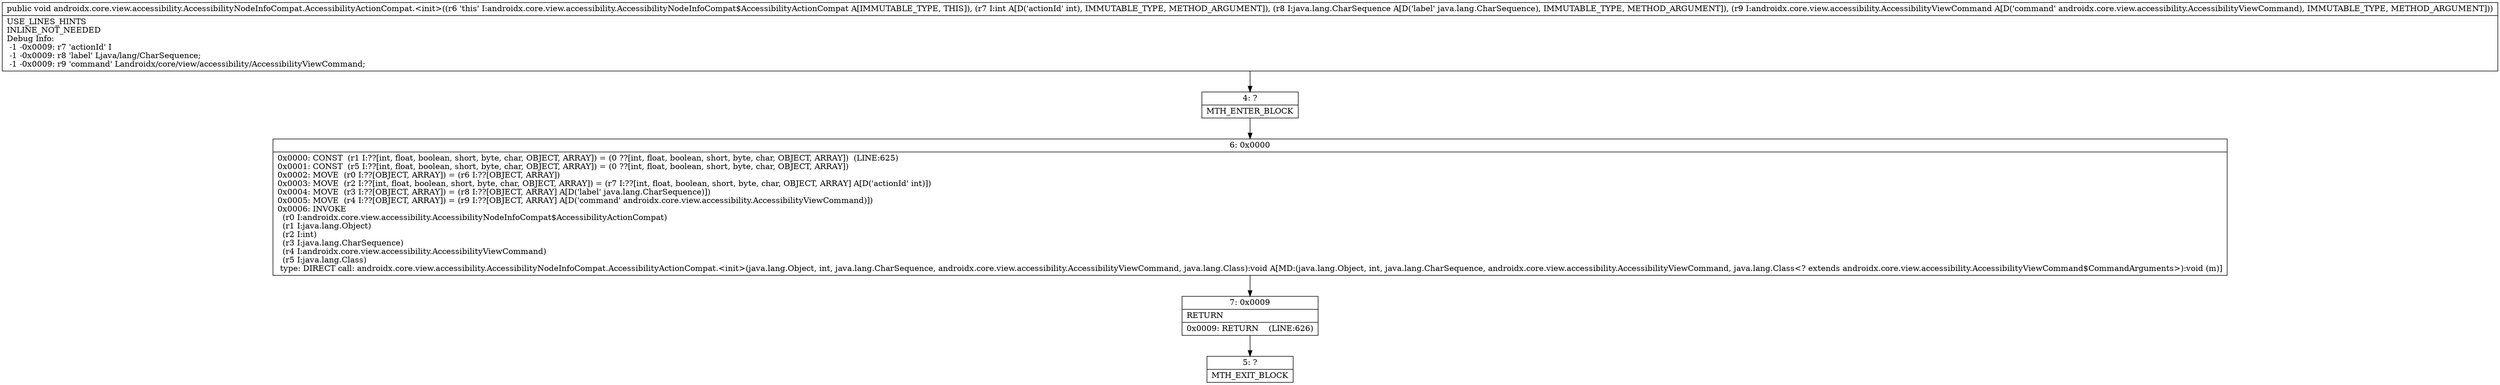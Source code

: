 digraph "CFG forandroidx.core.view.accessibility.AccessibilityNodeInfoCompat.AccessibilityActionCompat.\<init\>(ILjava\/lang\/CharSequence;Landroidx\/core\/view\/accessibility\/AccessibilityViewCommand;)V" {
Node_4 [shape=record,label="{4\:\ ?|MTH_ENTER_BLOCK\l}"];
Node_6 [shape=record,label="{6\:\ 0x0000|0x0000: CONST  (r1 I:??[int, float, boolean, short, byte, char, OBJECT, ARRAY]) = (0 ??[int, float, boolean, short, byte, char, OBJECT, ARRAY])  (LINE:625)\l0x0001: CONST  (r5 I:??[int, float, boolean, short, byte, char, OBJECT, ARRAY]) = (0 ??[int, float, boolean, short, byte, char, OBJECT, ARRAY]) \l0x0002: MOVE  (r0 I:??[OBJECT, ARRAY]) = (r6 I:??[OBJECT, ARRAY]) \l0x0003: MOVE  (r2 I:??[int, float, boolean, short, byte, char, OBJECT, ARRAY]) = (r7 I:??[int, float, boolean, short, byte, char, OBJECT, ARRAY] A[D('actionId' int)]) \l0x0004: MOVE  (r3 I:??[OBJECT, ARRAY]) = (r8 I:??[OBJECT, ARRAY] A[D('label' java.lang.CharSequence)]) \l0x0005: MOVE  (r4 I:??[OBJECT, ARRAY]) = (r9 I:??[OBJECT, ARRAY] A[D('command' androidx.core.view.accessibility.AccessibilityViewCommand)]) \l0x0006: INVOKE  \l  (r0 I:androidx.core.view.accessibility.AccessibilityNodeInfoCompat$AccessibilityActionCompat)\l  (r1 I:java.lang.Object)\l  (r2 I:int)\l  (r3 I:java.lang.CharSequence)\l  (r4 I:androidx.core.view.accessibility.AccessibilityViewCommand)\l  (r5 I:java.lang.Class)\l type: DIRECT call: androidx.core.view.accessibility.AccessibilityNodeInfoCompat.AccessibilityActionCompat.\<init\>(java.lang.Object, int, java.lang.CharSequence, androidx.core.view.accessibility.AccessibilityViewCommand, java.lang.Class):void A[MD:(java.lang.Object, int, java.lang.CharSequence, androidx.core.view.accessibility.AccessibilityViewCommand, java.lang.Class\<? extends androidx.core.view.accessibility.AccessibilityViewCommand$CommandArguments\>):void (m)]\l}"];
Node_7 [shape=record,label="{7\:\ 0x0009|RETURN\l|0x0009: RETURN    (LINE:626)\l}"];
Node_5 [shape=record,label="{5\:\ ?|MTH_EXIT_BLOCK\l}"];
MethodNode[shape=record,label="{public void androidx.core.view.accessibility.AccessibilityNodeInfoCompat.AccessibilityActionCompat.\<init\>((r6 'this' I:androidx.core.view.accessibility.AccessibilityNodeInfoCompat$AccessibilityActionCompat A[IMMUTABLE_TYPE, THIS]), (r7 I:int A[D('actionId' int), IMMUTABLE_TYPE, METHOD_ARGUMENT]), (r8 I:java.lang.CharSequence A[D('label' java.lang.CharSequence), IMMUTABLE_TYPE, METHOD_ARGUMENT]), (r9 I:androidx.core.view.accessibility.AccessibilityViewCommand A[D('command' androidx.core.view.accessibility.AccessibilityViewCommand), IMMUTABLE_TYPE, METHOD_ARGUMENT]))  | USE_LINES_HINTS\lINLINE_NOT_NEEDED\lDebug Info:\l  \-1 \-0x0009: r7 'actionId' I\l  \-1 \-0x0009: r8 'label' Ljava\/lang\/CharSequence;\l  \-1 \-0x0009: r9 'command' Landroidx\/core\/view\/accessibility\/AccessibilityViewCommand;\l}"];
MethodNode -> Node_4;Node_4 -> Node_6;
Node_6 -> Node_7;
Node_7 -> Node_5;
}


